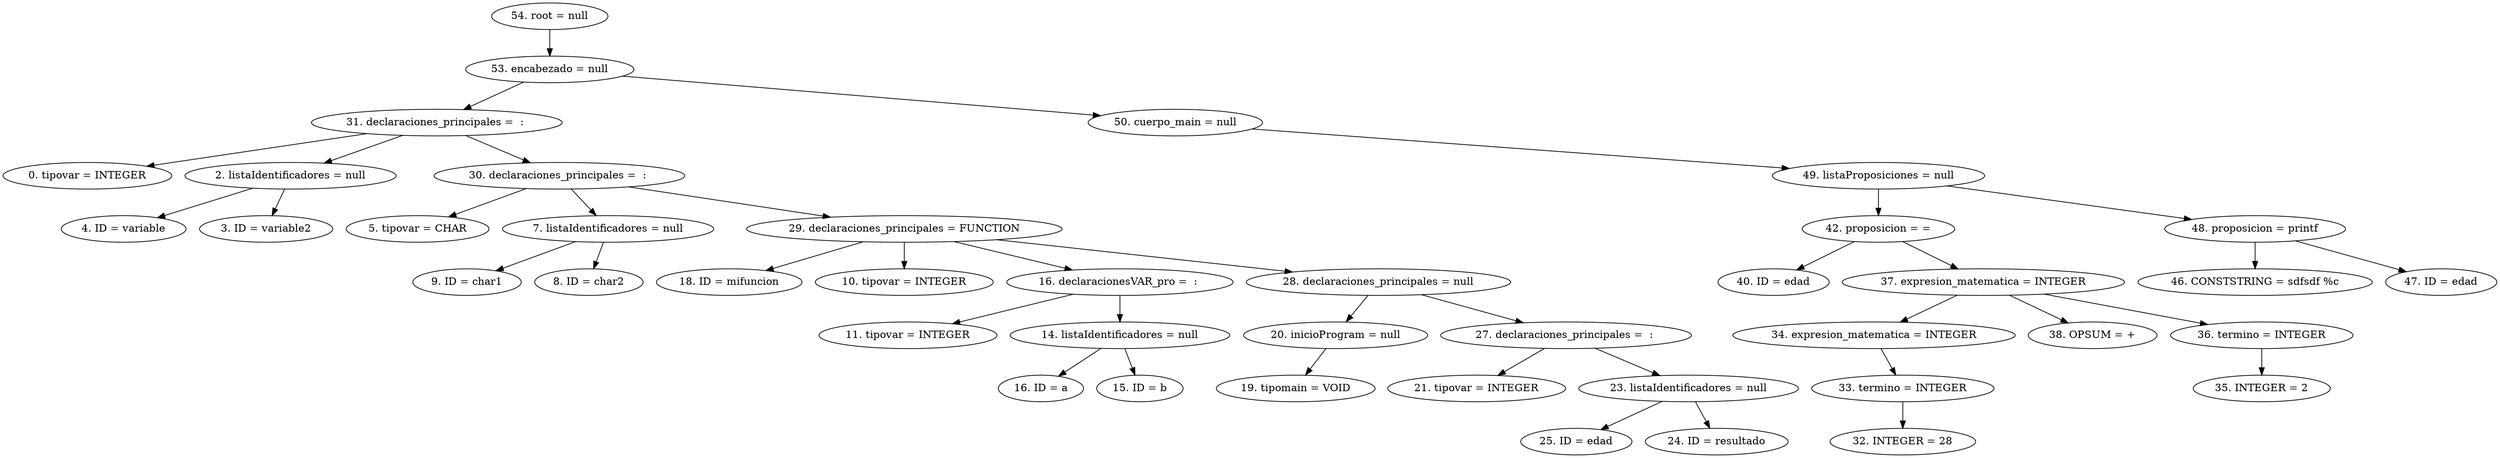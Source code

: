 digraph G {
"54. root = null"->"53. encabezado = null"
"53. encabezado = null"->"31. declaraciones_principales =  : "
"31. declaraciones_principales =  : "->"0. tipovar = INTEGER"
"31. declaraciones_principales =  : "->"2. listaIdentificadores = null"
"2. listaIdentificadores = null"->"4. ID = variable"
"2. listaIdentificadores = null"->"3. ID = variable2"
"31. declaraciones_principales =  : "->"30. declaraciones_principales =  : "
"30. declaraciones_principales =  : "->"5. tipovar = CHAR"
"30. declaraciones_principales =  : "->"7. listaIdentificadores = null"
"7. listaIdentificadores = null"->"9. ID = char1"
"7. listaIdentificadores = null"->"8. ID = char2"
"30. declaraciones_principales =  : "->"29. declaraciones_principales = FUNCTION"
"29. declaraciones_principales = FUNCTION"->"18. ID = mifuncion"
"29. declaraciones_principales = FUNCTION"->"10. tipovar = INTEGER"
"29. declaraciones_principales = FUNCTION"->"16. declaracionesVAR_pro =  : "
"16. declaracionesVAR_pro =  : "->"11. tipovar = INTEGER"
"16. declaracionesVAR_pro =  : "->"14. listaIdentificadores = null"
"14. listaIdentificadores = null"->"16. ID = a"
"14. listaIdentificadores = null"->"15. ID = b"
"29. declaraciones_principales = FUNCTION"->"28. declaraciones_principales = null"
"28. declaraciones_principales = null"->"20. inicioProgram = null"
"20. inicioProgram = null"->"19. tipomain = VOID"
"28. declaraciones_principales = null"->"27. declaraciones_principales =  : "
"27. declaraciones_principales =  : "->"21. tipovar = INTEGER"
"27. declaraciones_principales =  : "->"23. listaIdentificadores = null"
"23. listaIdentificadores = null"->"25. ID = edad"
"23. listaIdentificadores = null"->"24. ID = resultado"
"53. encabezado = null"->"50. cuerpo_main = null"
"50. cuerpo_main = null"->"49. listaProposiciones = null"
"49. listaProposiciones = null"->"42. proposicion = ="
"42. proposicion = ="->"40. ID = edad"
"42. proposicion = ="->"37. expresion_matematica = INTEGER"
"37. expresion_matematica = INTEGER"->"34. expresion_matematica = INTEGER"
"34. expresion_matematica = INTEGER"->"33. termino = INTEGER"
"33. termino = INTEGER"->"32. INTEGER = 28"
"37. expresion_matematica = INTEGER"->"38. OPSUM = +"
"37. expresion_matematica = INTEGER"->"36. termino = INTEGER"
"36. termino = INTEGER"->"35. INTEGER = 2"
"49. listaProposiciones = null"->"48. proposicion = printf"
"48. proposicion = printf"->"46. CONSTSTRING = sdfsdf %c"
"48. proposicion = printf"->"47. ID = edad"


}
